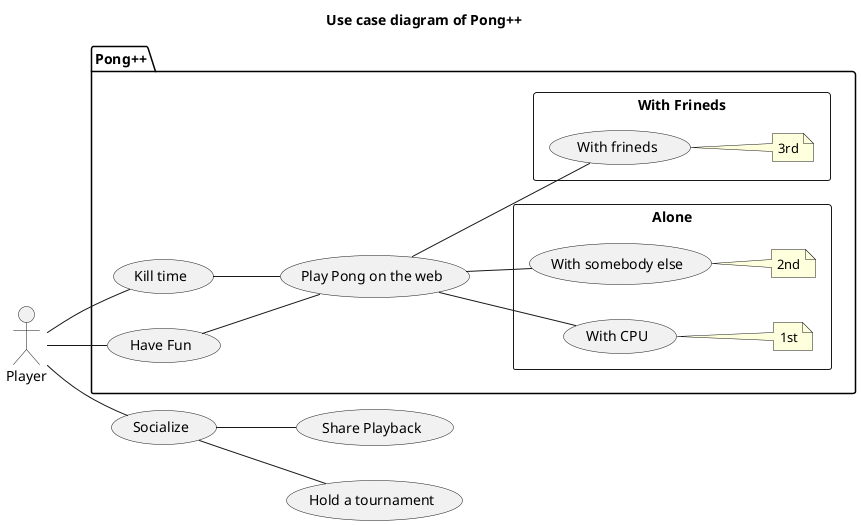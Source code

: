 @startuml

title "Use case diagram of Pong++"

left to right direction
actor Player

usecase Socialize
usecase "Share Playback" as LiveStream
usecase "Hold a tournament" as Tournament

Player -- Socialize
Socialize -- LiveStream
Socialize -- Tournament

package "Pong++" {
    usecase "Kill time" as KillTime
    usecase "Have Fun" as Fun
    usecase "Play Pong on the web" as Pong
    
    Player -- KillTime
    Player -- Fun
    KillTime -- Pong
    Fun -- Pong
    rectangle Alone {
        usecase "With somebody else" as RandomMatch
        note right of RandomMatch : 2nd
        usecase "With CPU" as CPU
        note right of CPU : 1st
        Pong -- RandomMatch
        Pong -- CPU
    }
    rectangle "With Frineds" {
        usecase "With frineds" as WithFriends
        note right of WithFriends : 3rd
        Pong -- WithFriends
    }
}

@enduml